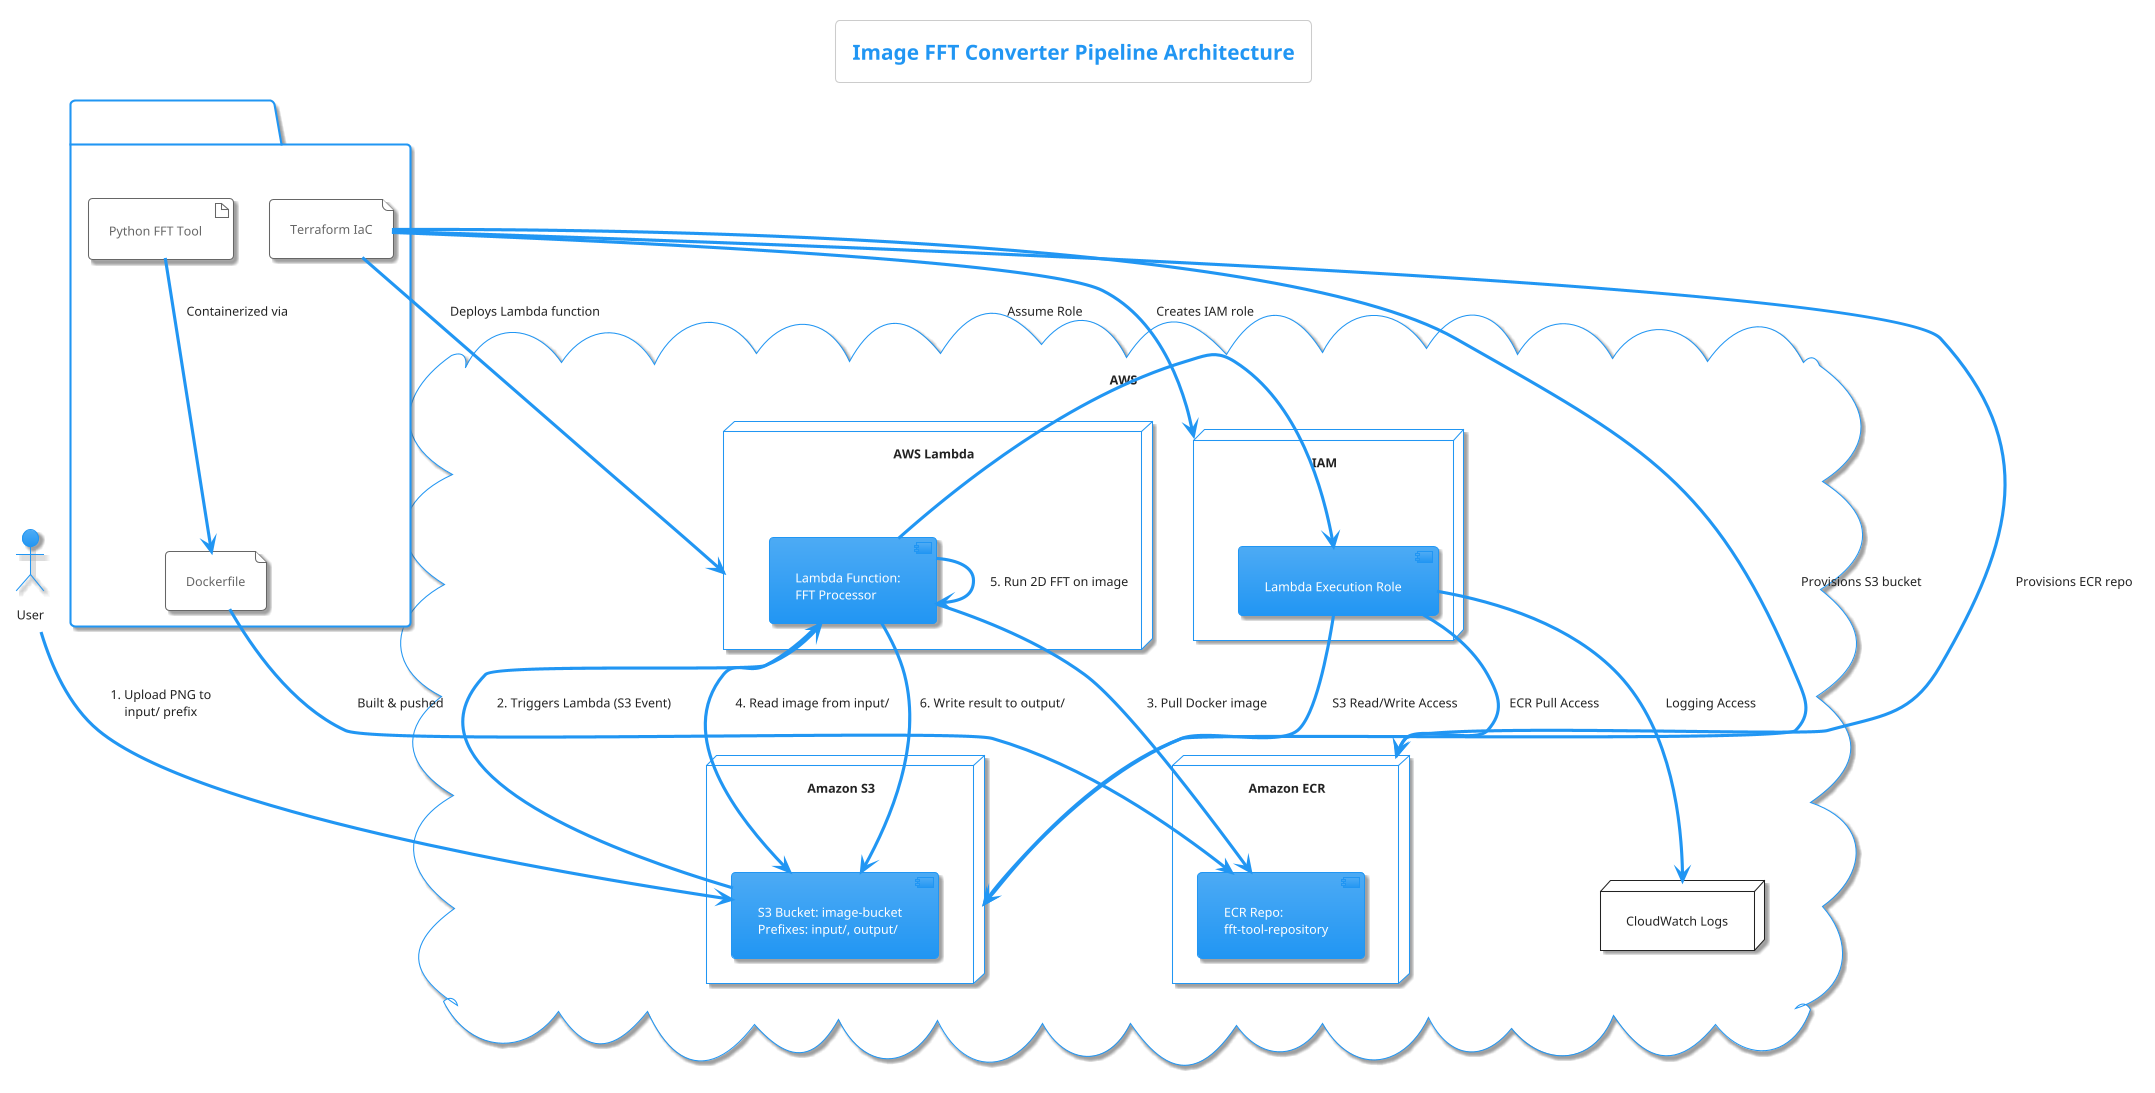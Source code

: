 @startuml
!theme materia

title Image FFT Converter Pipeline Architecture

actor User as U

cloud "AWS" {
    node "Amazon S3" as S3 {
        [S3 Bucket: image-bucket\nPrefixes: input/, output/] as S3_Bucket
    }

    node "Amazon ECR" as ECR {
        [ECR Repo:\nfft-tool-repository] as ECR_Repo
    }

    node "AWS Lambda" as Lambda {
        [Lambda Function:\nFFT Processor] as Lambda_Func
    }

    node "IAM" as IAM {
        [Lambda Execution Role] as Lambda_Role
    }

    node "CloudWatch Logs" as CW
}

package "Development & Deployment" {
    artifact "Python FFT Tool" as FFT_Tool
    file "Dockerfile" as Dockerfile
    file "Terraform IaC" as TF_Code
}

' Workflow
U --> S3_Bucket : 1. Upload PNG to\ninput/ prefix
S3_Bucket --> Lambda_Func : 2. Triggers Lambda (S3 Event)

Lambda_Func --> ECR_Repo : 3. Pull Docker image
Lambda_Func --> S3_Bucket : 4. Read image from input/
Lambda_Func --> Lambda_Func : 5. Run 2D FFT on image
Lambda_Func --> S3_Bucket : 6. Write result to output/

' IAM Permissions
Lambda_Func --> Lambda_Role : Assume Role
Lambda_Role --> S3 : S3 Read/Write Access
Lambda_Role --> ECR : ECR Pull Access
Lambda_Role --> CW : Logging Access

' Deployment
FFT_Tool --> Dockerfile : Containerized via
Dockerfile --> ECR_Repo : Built & pushed

TF_Code --> S3 : Provisions S3 bucket
TF_Code --> ECR : Provisions ECR repo
TF_Code --> Lambda : Deploys Lambda function
TF_Code --> IAM : Creates IAM role

@enduml
